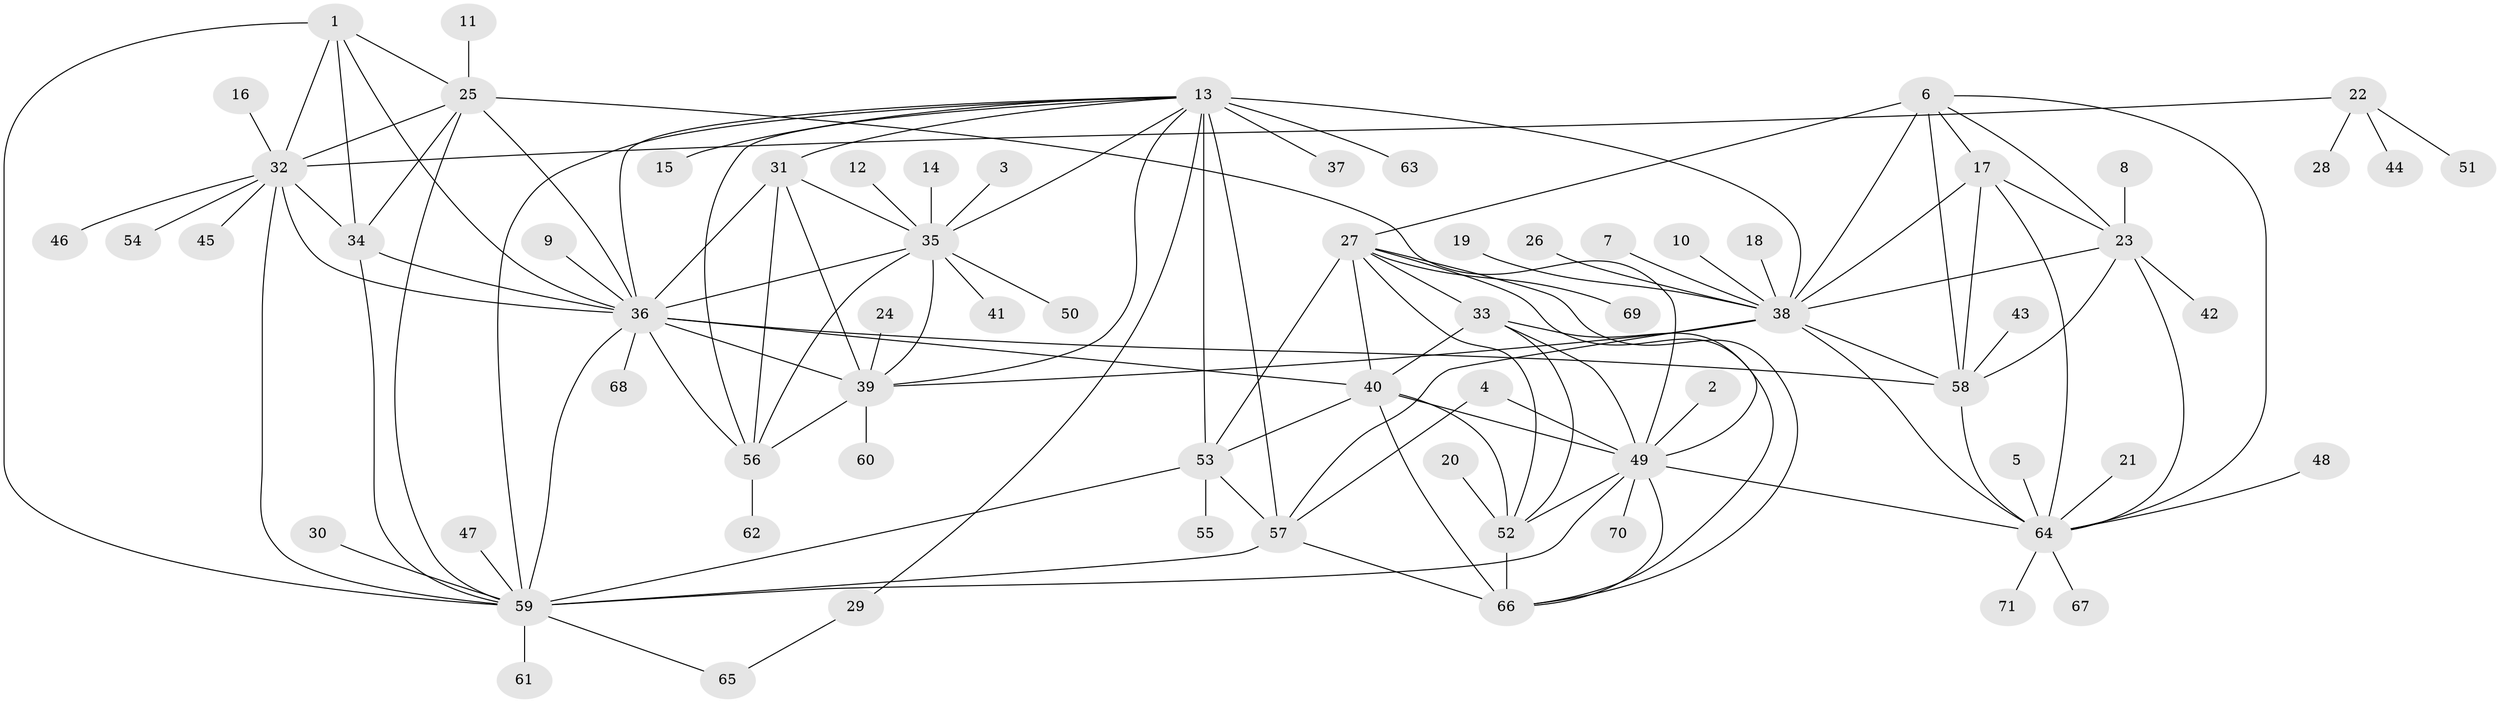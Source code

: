 // original degree distribution, {10: 0.06382978723404255, 8: 0.04964539007092199, 9: 0.028368794326241134, 7: 0.03546099290780142, 11: 0.014184397163120567, 6: 0.02127659574468085, 13: 0.02127659574468085, 14: 0.0070921985815602835, 16: 0.0070921985815602835, 1: 0.6170212765957447, 3: 0.03546099290780142, 2: 0.0851063829787234, 4: 0.014184397163120567}
// Generated by graph-tools (version 1.1) at 2025/26/03/09/25 03:26:39]
// undirected, 71 vertices, 126 edges
graph export_dot {
graph [start="1"]
  node [color=gray90,style=filled];
  1;
  2;
  3;
  4;
  5;
  6;
  7;
  8;
  9;
  10;
  11;
  12;
  13;
  14;
  15;
  16;
  17;
  18;
  19;
  20;
  21;
  22;
  23;
  24;
  25;
  26;
  27;
  28;
  29;
  30;
  31;
  32;
  33;
  34;
  35;
  36;
  37;
  38;
  39;
  40;
  41;
  42;
  43;
  44;
  45;
  46;
  47;
  48;
  49;
  50;
  51;
  52;
  53;
  54;
  55;
  56;
  57;
  58;
  59;
  60;
  61;
  62;
  63;
  64;
  65;
  66;
  67;
  68;
  69;
  70;
  71;
  1 -- 25 [weight=2.0];
  1 -- 32 [weight=2.0];
  1 -- 34 [weight=2.0];
  1 -- 36 [weight=2.0];
  1 -- 59 [weight=2.0];
  2 -- 49 [weight=1.0];
  3 -- 35 [weight=1.0];
  4 -- 49 [weight=1.0];
  4 -- 57 [weight=1.0];
  5 -- 64 [weight=1.0];
  6 -- 17 [weight=1.0];
  6 -- 23 [weight=1.0];
  6 -- 27 [weight=1.0];
  6 -- 38 [weight=1.0];
  6 -- 58 [weight=2.0];
  6 -- 64 [weight=1.0];
  7 -- 38 [weight=1.0];
  8 -- 23 [weight=1.0];
  9 -- 36 [weight=1.0];
  10 -- 38 [weight=1.0];
  11 -- 25 [weight=1.0];
  12 -- 35 [weight=1.0];
  13 -- 15 [weight=1.0];
  13 -- 29 [weight=1.0];
  13 -- 31 [weight=1.0];
  13 -- 35 [weight=1.0];
  13 -- 36 [weight=1.0];
  13 -- 37 [weight=1.0];
  13 -- 38 [weight=1.0];
  13 -- 39 [weight=1.0];
  13 -- 53 [weight=5.0];
  13 -- 56 [weight=3.0];
  13 -- 57 [weight=4.0];
  13 -- 59 [weight=2.0];
  13 -- 63 [weight=1.0];
  14 -- 35 [weight=1.0];
  16 -- 32 [weight=1.0];
  17 -- 23 [weight=1.0];
  17 -- 38 [weight=1.0];
  17 -- 58 [weight=2.0];
  17 -- 64 [weight=1.0];
  18 -- 38 [weight=1.0];
  19 -- 38 [weight=1.0];
  20 -- 52 [weight=1.0];
  21 -- 64 [weight=1.0];
  22 -- 28 [weight=1.0];
  22 -- 32 [weight=1.0];
  22 -- 44 [weight=1.0];
  22 -- 51 [weight=1.0];
  23 -- 38 [weight=1.0];
  23 -- 42 [weight=1.0];
  23 -- 58 [weight=2.0];
  23 -- 64 [weight=1.0];
  24 -- 39 [weight=1.0];
  25 -- 32 [weight=1.0];
  25 -- 34 [weight=1.0];
  25 -- 36 [weight=1.0];
  25 -- 49 [weight=1.0];
  25 -- 59 [weight=1.0];
  26 -- 38 [weight=1.0];
  27 -- 33 [weight=1.0];
  27 -- 40 [weight=2.0];
  27 -- 49 [weight=1.0];
  27 -- 52 [weight=1.0];
  27 -- 53 [weight=1.0];
  27 -- 66 [weight=1.0];
  27 -- 69 [weight=1.0];
  29 -- 65 [weight=1.0];
  30 -- 59 [weight=1.0];
  31 -- 35 [weight=1.0];
  31 -- 36 [weight=1.0];
  31 -- 39 [weight=1.0];
  31 -- 56 [weight=2.0];
  32 -- 34 [weight=1.0];
  32 -- 36 [weight=1.0];
  32 -- 45 [weight=1.0];
  32 -- 46 [weight=1.0];
  32 -- 54 [weight=1.0];
  32 -- 59 [weight=1.0];
  33 -- 40 [weight=2.0];
  33 -- 49 [weight=1.0];
  33 -- 52 [weight=1.0];
  33 -- 66 [weight=1.0];
  34 -- 36 [weight=1.0];
  34 -- 59 [weight=1.0];
  35 -- 36 [weight=1.0];
  35 -- 39 [weight=1.0];
  35 -- 41 [weight=1.0];
  35 -- 50 [weight=1.0];
  35 -- 56 [weight=2.0];
  36 -- 39 [weight=1.0];
  36 -- 40 [weight=1.0];
  36 -- 56 [weight=2.0];
  36 -- 58 [weight=1.0];
  36 -- 59 [weight=1.0];
  36 -- 68 [weight=1.0];
  38 -- 39 [weight=1.0];
  38 -- 57 [weight=1.0];
  38 -- 58 [weight=2.0];
  38 -- 64 [weight=1.0];
  39 -- 56 [weight=2.0];
  39 -- 60 [weight=1.0];
  40 -- 49 [weight=2.0];
  40 -- 52 [weight=2.0];
  40 -- 53 [weight=1.0];
  40 -- 66 [weight=2.0];
  43 -- 58 [weight=1.0];
  47 -- 59 [weight=1.0];
  48 -- 64 [weight=1.0];
  49 -- 52 [weight=1.0];
  49 -- 59 [weight=1.0];
  49 -- 64 [weight=1.0];
  49 -- 66 [weight=1.0];
  49 -- 70 [weight=1.0];
  52 -- 66 [weight=1.0];
  53 -- 55 [weight=1.0];
  53 -- 57 [weight=4.0];
  53 -- 59 [weight=2.0];
  56 -- 62 [weight=1.0];
  57 -- 59 [weight=2.0];
  57 -- 66 [weight=1.0];
  58 -- 64 [weight=2.0];
  59 -- 61 [weight=1.0];
  59 -- 65 [weight=1.0];
  64 -- 67 [weight=1.0];
  64 -- 71 [weight=1.0];
}
